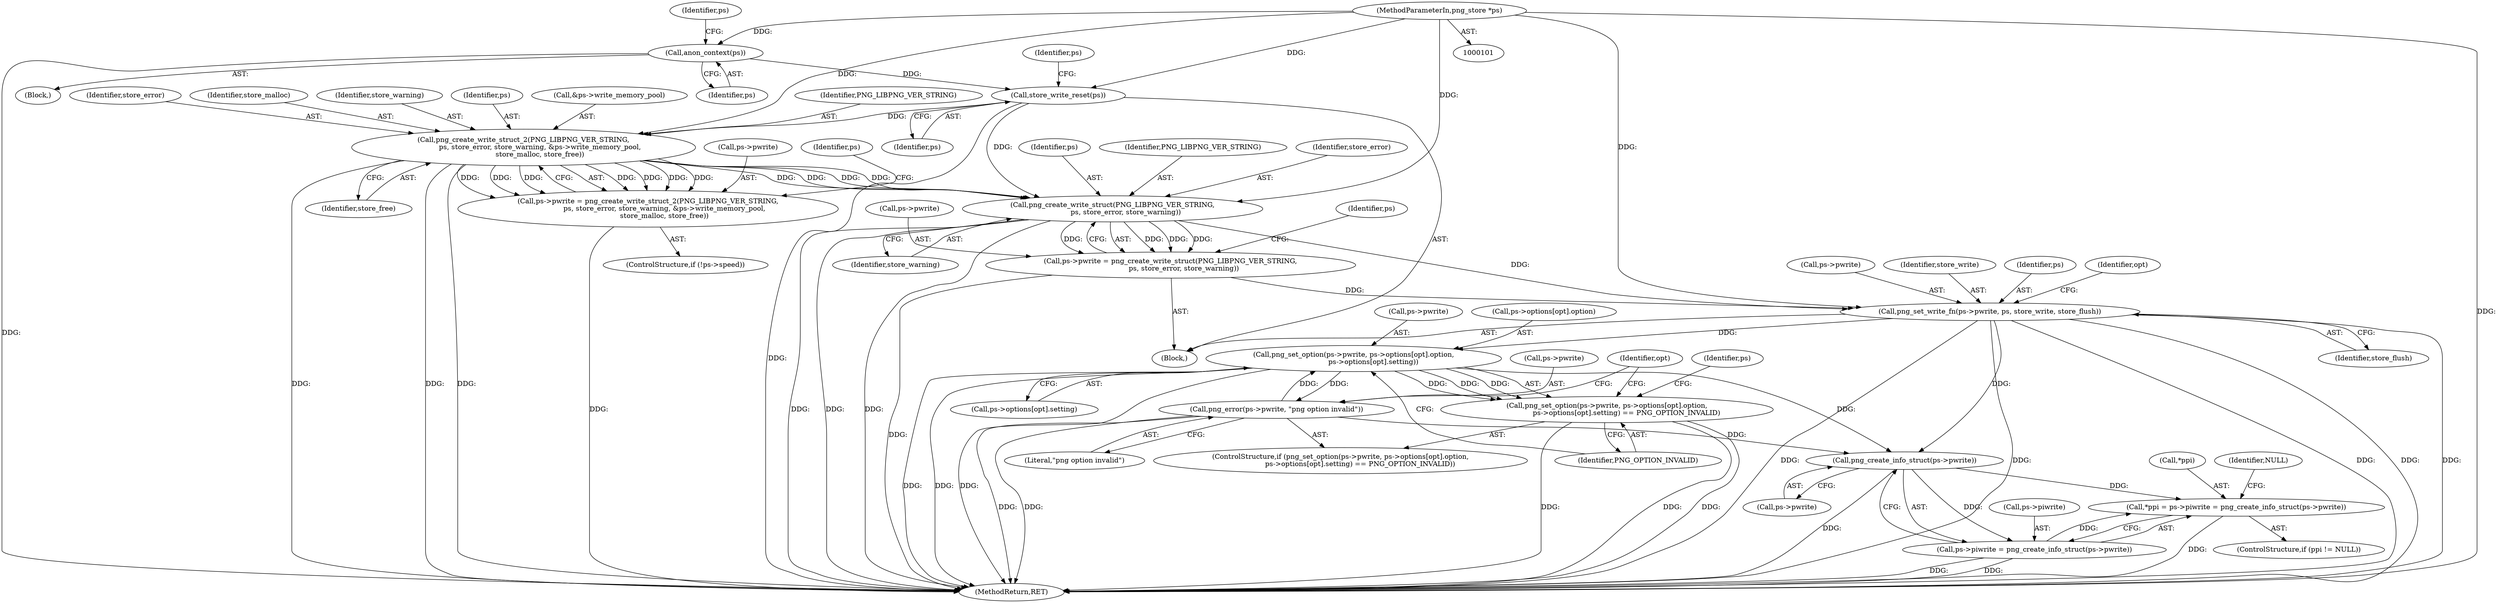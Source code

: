 digraph "0_Android_9d4853418ab2f754c2b63e091c29c5529b8b86ca_130@API" {
"1000141" [label="(Call,png_create_write_struct_2(PNG_LIBPNG_VER_STRING,\n               ps, store_error, store_warning, &ps->write_memory_pool,\n               store_malloc, store_free))"];
"1000120" [label="(Call,store_write_reset(ps))"];
"1000106" [label="(Call,anon_context(ps))"];
"1000102" [label="(MethodParameterIn,png_store *ps)"];
"1000137" [label="(Call,ps->pwrite = png_create_write_struct_2(PNG_LIBPNG_VER_STRING,\n               ps, store_error, store_warning, &ps->write_memory_pool,\n               store_malloc, store_free))"];
"1000157" [label="(Call,png_create_write_struct(PNG_LIBPNG_VER_STRING,\n            ps, store_error, store_warning))"];
"1000153" [label="(Call,ps->pwrite = png_create_write_struct(PNG_LIBPNG_VER_STRING,\n            ps, store_error, store_warning))"];
"1000162" [label="(Call,png_set_write_fn(ps->pwrite, ps, store_write, store_flush))"];
"1000184" [label="(Call,png_set_option(ps->pwrite, ps->options[opt].option,\n                  ps->options[opt].setting))"];
"1000183" [label="(Call,png_set_option(ps->pwrite, ps->options[opt].option,\n                  ps->options[opt].setting) == PNG_OPTION_INVALID)"];
"1000203" [label="(Call,png_error(ps->pwrite, \"png option invalid\"))"];
"1000219" [label="(Call,png_create_info_struct(ps->pwrite))"];
"1000212" [label="(Call,*ppi = ps->piwrite = png_create_info_struct(ps->pwrite))"];
"1000215" [label="(Call,ps->piwrite = png_create_info_struct(ps->pwrite))"];
"1000150" [label="(Identifier,store_malloc)"];
"1000162" [label="(Call,png_set_write_fn(ps->pwrite, ps, store_write, store_flush))"];
"1000213" [label="(Call,*ppi)"];
"1000105" [label="(Block,)"];
"1000205" [label="(Identifier,ps)"];
"1000145" [label="(Identifier,store_warning)"];
"1000185" [label="(Call,ps->pwrite)"];
"1000153" [label="(Call,ps->pwrite = png_create_write_struct(PNG_LIBPNG_VER_STRING,\n            ps, store_error, store_warning))"];
"1000159" [label="(Identifier,ps)"];
"1000181" [label="(Identifier,opt)"];
"1000124" [label="(Identifier,ps)"];
"1000229" [label="(MethodReturn,RET)"];
"1000143" [label="(Identifier,ps)"];
"1000163" [label="(Call,ps->pwrite)"];
"1000161" [label="(Identifier,store_warning)"];
"1000167" [label="(Identifier,store_write)"];
"1000164" [label="(Identifier,ps)"];
"1000154" [label="(Call,ps->pwrite)"];
"1000183" [label="(Call,png_set_option(ps->pwrite, ps->options[opt].option,\n                  ps->options[opt].setting) == PNG_OPTION_INVALID)"];
"1000158" [label="(Identifier,PNG_LIBPNG_VER_STRING)"];
"1000138" [label="(Call,ps->pwrite)"];
"1000120" [label="(Call,store_write_reset(ps))"];
"1000155" [label="(Identifier,ps)"];
"1000224" [label="(Identifier,NULL)"];
"1000166" [label="(Identifier,ps)"];
"1000121" [label="(Identifier,ps)"];
"1000215" [label="(Call,ps->piwrite = png_create_info_struct(ps->pwrite))"];
"1000151" [label="(Identifier,store_free)"];
"1000219" [label="(Call,png_create_info_struct(ps->pwrite))"];
"1000168" [label="(Identifier,store_flush)"];
"1000108" [label="(Block,)"];
"1000146" [label="(Call,&ps->write_memory_pool)"];
"1000106" [label="(Call,anon_context(ps))"];
"1000157" [label="(Call,png_create_write_struct(PNG_LIBPNG_VER_STRING,\n            ps, store_error, store_warning))"];
"1000188" [label="(Call,ps->options[opt].option)"];
"1000207" [label="(Literal,\"png option invalid\")"];
"1000202" [label="(Identifier,PNG_OPTION_INVALID)"];
"1000220" [label="(Call,ps->pwrite)"];
"1000160" [label="(Identifier,store_error)"];
"1000142" [label="(Identifier,PNG_LIBPNG_VER_STRING)"];
"1000137" [label="(Call,ps->pwrite = png_create_write_struct_2(PNG_LIBPNG_VER_STRING,\n               ps, store_error, store_warning, &ps->write_memory_pool,\n               store_malloc, store_free))"];
"1000102" [label="(MethodParameterIn,png_store *ps)"];
"1000173" [label="(Identifier,opt)"];
"1000182" [label="(ControlStructure,if (png_set_option(ps->pwrite, ps->options[opt].option,\n                  ps->options[opt].setting) == PNG_OPTION_INVALID))"];
"1000212" [label="(Call,*ppi = ps->piwrite = png_create_info_struct(ps->pwrite))"];
"1000132" [label="(ControlStructure,if (!ps->speed))"];
"1000208" [label="(ControlStructure,if (ppi != NULL))"];
"1000112" [label="(Identifier,ps)"];
"1000184" [label="(Call,png_set_option(ps->pwrite, ps->options[opt].option,\n                  ps->options[opt].setting))"];
"1000195" [label="(Call,ps->options[opt].setting)"];
"1000203" [label="(Call,png_error(ps->pwrite, \"png option invalid\"))"];
"1000216" [label="(Call,ps->piwrite)"];
"1000141" [label="(Call,png_create_write_struct_2(PNG_LIBPNG_VER_STRING,\n               ps, store_error, store_warning, &ps->write_memory_pool,\n               store_malloc, store_free))"];
"1000144" [label="(Identifier,store_error)"];
"1000204" [label="(Call,ps->pwrite)"];
"1000107" [label="(Identifier,ps)"];
"1000141" -> "1000137"  [label="AST: "];
"1000141" -> "1000151"  [label="CFG: "];
"1000142" -> "1000141"  [label="AST: "];
"1000143" -> "1000141"  [label="AST: "];
"1000144" -> "1000141"  [label="AST: "];
"1000145" -> "1000141"  [label="AST: "];
"1000146" -> "1000141"  [label="AST: "];
"1000150" -> "1000141"  [label="AST: "];
"1000151" -> "1000141"  [label="AST: "];
"1000137" -> "1000141"  [label="CFG: "];
"1000141" -> "1000229"  [label="DDG: "];
"1000141" -> "1000229"  [label="DDG: "];
"1000141" -> "1000229"  [label="DDG: "];
"1000141" -> "1000137"  [label="DDG: "];
"1000141" -> "1000137"  [label="DDG: "];
"1000141" -> "1000137"  [label="DDG: "];
"1000141" -> "1000137"  [label="DDG: "];
"1000141" -> "1000137"  [label="DDG: "];
"1000141" -> "1000137"  [label="DDG: "];
"1000141" -> "1000137"  [label="DDG: "];
"1000120" -> "1000141"  [label="DDG: "];
"1000102" -> "1000141"  [label="DDG: "];
"1000141" -> "1000157"  [label="DDG: "];
"1000141" -> "1000157"  [label="DDG: "];
"1000141" -> "1000157"  [label="DDG: "];
"1000141" -> "1000157"  [label="DDG: "];
"1000120" -> "1000108"  [label="AST: "];
"1000120" -> "1000121"  [label="CFG: "];
"1000121" -> "1000120"  [label="AST: "];
"1000124" -> "1000120"  [label="CFG: "];
"1000120" -> "1000229"  [label="DDG: "];
"1000106" -> "1000120"  [label="DDG: "];
"1000102" -> "1000120"  [label="DDG: "];
"1000120" -> "1000157"  [label="DDG: "];
"1000106" -> "1000105"  [label="AST: "];
"1000106" -> "1000107"  [label="CFG: "];
"1000107" -> "1000106"  [label="AST: "];
"1000112" -> "1000106"  [label="CFG: "];
"1000106" -> "1000229"  [label="DDG: "];
"1000102" -> "1000106"  [label="DDG: "];
"1000102" -> "1000101"  [label="AST: "];
"1000102" -> "1000229"  [label="DDG: "];
"1000102" -> "1000157"  [label="DDG: "];
"1000102" -> "1000162"  [label="DDG: "];
"1000137" -> "1000132"  [label="AST: "];
"1000138" -> "1000137"  [label="AST: "];
"1000155" -> "1000137"  [label="CFG: "];
"1000137" -> "1000229"  [label="DDG: "];
"1000157" -> "1000153"  [label="AST: "];
"1000157" -> "1000161"  [label="CFG: "];
"1000158" -> "1000157"  [label="AST: "];
"1000159" -> "1000157"  [label="AST: "];
"1000160" -> "1000157"  [label="AST: "];
"1000161" -> "1000157"  [label="AST: "];
"1000153" -> "1000157"  [label="CFG: "];
"1000157" -> "1000229"  [label="DDG: "];
"1000157" -> "1000229"  [label="DDG: "];
"1000157" -> "1000229"  [label="DDG: "];
"1000157" -> "1000153"  [label="DDG: "];
"1000157" -> "1000153"  [label="DDG: "];
"1000157" -> "1000153"  [label="DDG: "];
"1000157" -> "1000153"  [label="DDG: "];
"1000157" -> "1000162"  [label="DDG: "];
"1000153" -> "1000108"  [label="AST: "];
"1000154" -> "1000153"  [label="AST: "];
"1000164" -> "1000153"  [label="CFG: "];
"1000153" -> "1000229"  [label="DDG: "];
"1000153" -> "1000162"  [label="DDG: "];
"1000162" -> "1000108"  [label="AST: "];
"1000162" -> "1000168"  [label="CFG: "];
"1000163" -> "1000162"  [label="AST: "];
"1000166" -> "1000162"  [label="AST: "];
"1000167" -> "1000162"  [label="AST: "];
"1000168" -> "1000162"  [label="AST: "];
"1000173" -> "1000162"  [label="CFG: "];
"1000162" -> "1000229"  [label="DDG: "];
"1000162" -> "1000229"  [label="DDG: "];
"1000162" -> "1000229"  [label="DDG: "];
"1000162" -> "1000229"  [label="DDG: "];
"1000162" -> "1000229"  [label="DDG: "];
"1000162" -> "1000184"  [label="DDG: "];
"1000162" -> "1000219"  [label="DDG: "];
"1000184" -> "1000183"  [label="AST: "];
"1000184" -> "1000195"  [label="CFG: "];
"1000185" -> "1000184"  [label="AST: "];
"1000188" -> "1000184"  [label="AST: "];
"1000195" -> "1000184"  [label="AST: "];
"1000202" -> "1000184"  [label="CFG: "];
"1000184" -> "1000229"  [label="DDG: "];
"1000184" -> "1000229"  [label="DDG: "];
"1000184" -> "1000229"  [label="DDG: "];
"1000184" -> "1000183"  [label="DDG: "];
"1000184" -> "1000183"  [label="DDG: "];
"1000184" -> "1000183"  [label="DDG: "];
"1000203" -> "1000184"  [label="DDG: "];
"1000184" -> "1000203"  [label="DDG: "];
"1000184" -> "1000219"  [label="DDG: "];
"1000183" -> "1000182"  [label="AST: "];
"1000183" -> "1000202"  [label="CFG: "];
"1000202" -> "1000183"  [label="AST: "];
"1000205" -> "1000183"  [label="CFG: "];
"1000181" -> "1000183"  [label="CFG: "];
"1000183" -> "1000229"  [label="DDG: "];
"1000183" -> "1000229"  [label="DDG: "];
"1000183" -> "1000229"  [label="DDG: "];
"1000203" -> "1000182"  [label="AST: "];
"1000203" -> "1000207"  [label="CFG: "];
"1000204" -> "1000203"  [label="AST: "];
"1000207" -> "1000203"  [label="AST: "];
"1000181" -> "1000203"  [label="CFG: "];
"1000203" -> "1000229"  [label="DDG: "];
"1000203" -> "1000229"  [label="DDG: "];
"1000203" -> "1000219"  [label="DDG: "];
"1000219" -> "1000215"  [label="AST: "];
"1000219" -> "1000220"  [label="CFG: "];
"1000220" -> "1000219"  [label="AST: "];
"1000215" -> "1000219"  [label="CFG: "];
"1000219" -> "1000229"  [label="DDG: "];
"1000219" -> "1000212"  [label="DDG: "];
"1000219" -> "1000215"  [label="DDG: "];
"1000212" -> "1000208"  [label="AST: "];
"1000212" -> "1000215"  [label="CFG: "];
"1000213" -> "1000212"  [label="AST: "];
"1000215" -> "1000212"  [label="AST: "];
"1000224" -> "1000212"  [label="CFG: "];
"1000212" -> "1000229"  [label="DDG: "];
"1000215" -> "1000212"  [label="DDG: "];
"1000216" -> "1000215"  [label="AST: "];
"1000215" -> "1000229"  [label="DDG: "];
"1000215" -> "1000229"  [label="DDG: "];
}
